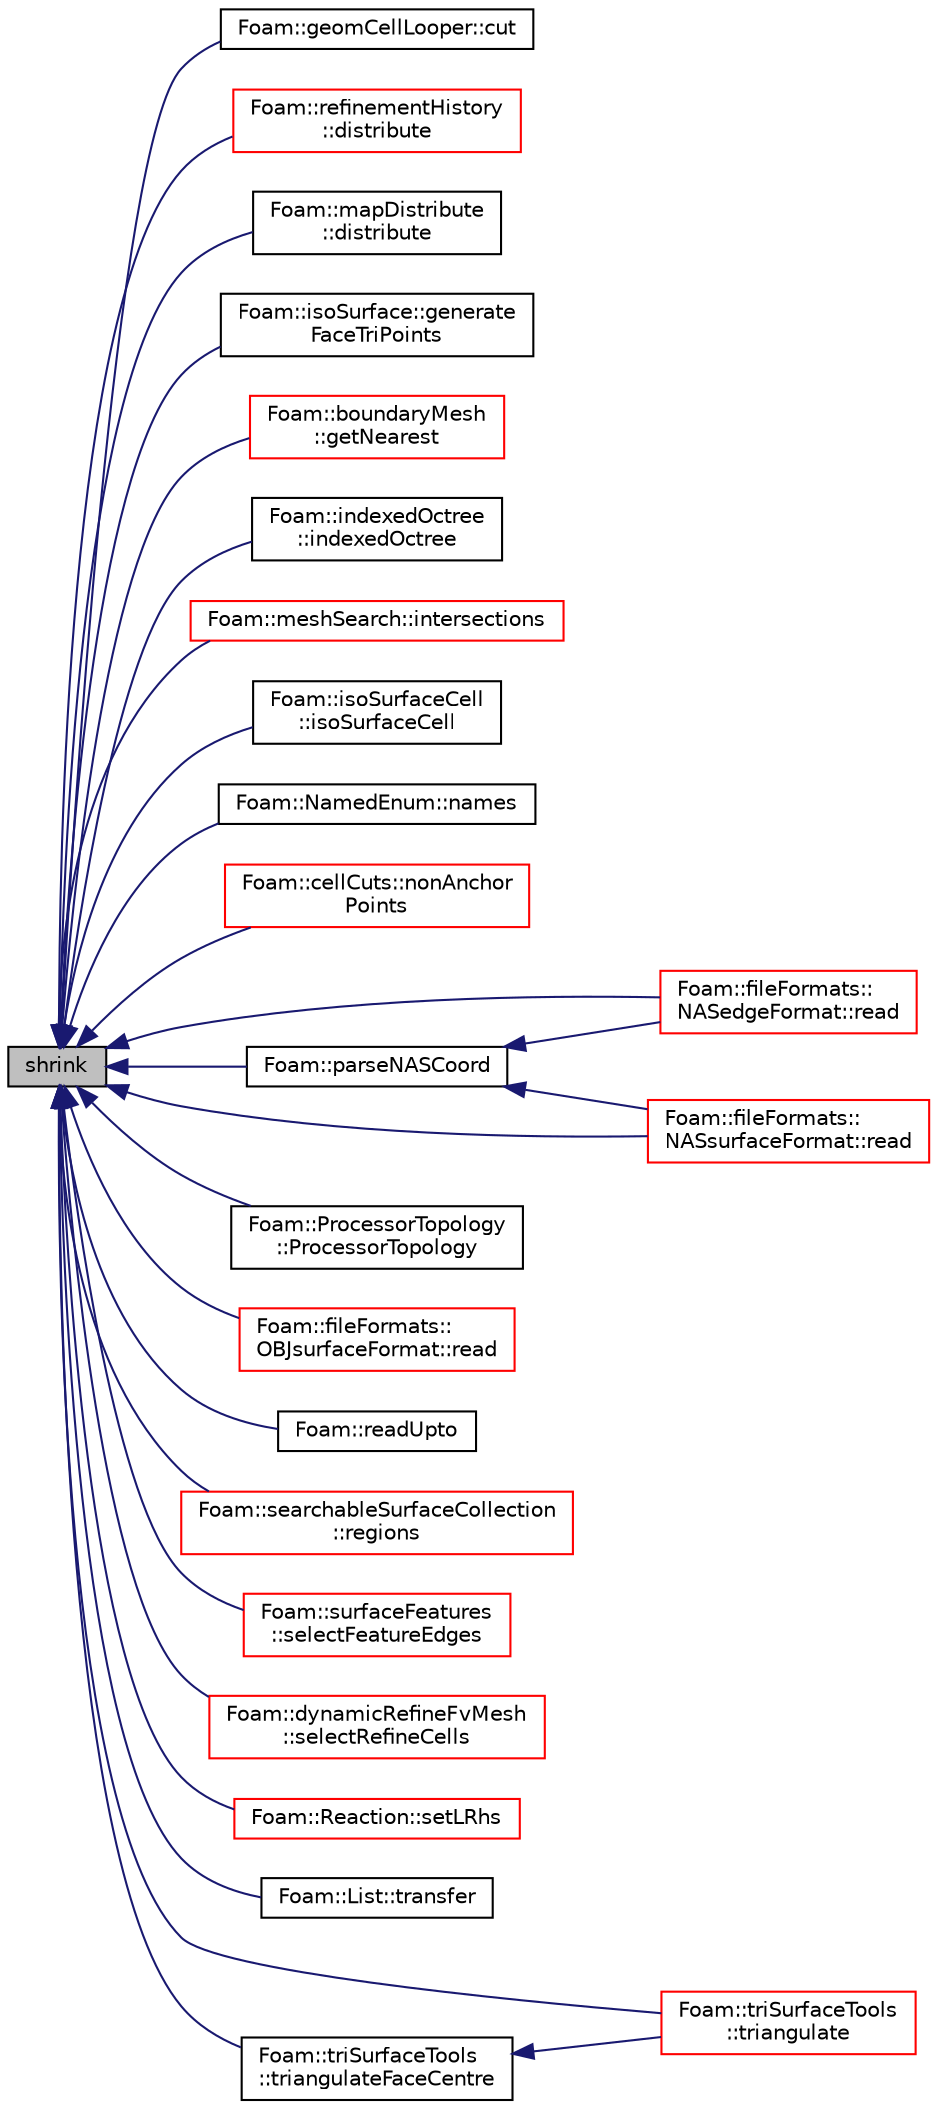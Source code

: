 digraph "shrink"
{
  bgcolor="transparent";
  edge [fontname="Helvetica",fontsize="10",labelfontname="Helvetica",labelfontsize="10"];
  node [fontname="Helvetica",fontsize="10",shape=record];
  rankdir="LR";
  Node1 [label="shrink",height=0.2,width=0.4,color="black", fillcolor="grey75", style="filled", fontcolor="black"];
  Node1 -> Node2 [dir="back",color="midnightblue",fontsize="10",style="solid",fontname="Helvetica"];
  Node2 [label="Foam::geomCellLooper::cut",height=0.2,width=0.4,color="black",URL="$a00930.html#a4b8ab8f7247f5431501510562ee9ba2a",tooltip="Same but now also base point of cut provided (instead of always. "];
  Node1 -> Node3 [dir="back",color="midnightblue",fontsize="10",style="solid",fontname="Helvetica"];
  Node3 [label="Foam::refinementHistory\l::distribute",height=0.2,width=0.4,color="red",URL="$a02160.html#a6be2dc3eb1d541aeb83ee0a2adcc0556",tooltip="Update local numbering for mesh redistribution. "];
  Node1 -> Node4 [dir="back",color="midnightblue",fontsize="10",style="solid",fontname="Helvetica"];
  Node4 [label="Foam::mapDistribute\l::distribute",height=0.2,width=0.4,color="black",URL="$a01432.html#af32e6a570b953bc59cf4186f65f998ca",tooltip="Distribute data using default commsType. "];
  Node1 -> Node5 [dir="back",color="midnightblue",fontsize="10",style="solid",fontname="Helvetica"];
  Node5 [label="Foam::isoSurface::generate\lFaceTriPoints",height=0.2,width=0.4,color="black",URL="$a01209.html#a69a37423df6775986899a3202148a875"];
  Node1 -> Node6 [dir="back",color="midnightblue",fontsize="10",style="solid",fontname="Helvetica"];
  Node6 [label="Foam::boundaryMesh\l::getNearest",height=0.2,width=0.4,color="red",URL="$a00150.html#afc0c1d142df9fc42e5efffdf1f144d3a",tooltip="Get bMesh index of nearest face for every boundary face in. "];
  Node1 -> Node7 [dir="back",color="midnightblue",fontsize="10",style="solid",fontname="Helvetica"];
  Node7 [label="Foam::indexedOctree\l::indexedOctree",height=0.2,width=0.4,color="black",URL="$a01069.html#a978ce256ab1d14271f9fe7bf722a5a12",tooltip="Construct from shapes. "];
  Node1 -> Node8 [dir="back",color="midnightblue",fontsize="10",style="solid",fontname="Helvetica"];
  Node8 [label="Foam::meshSearch::intersections",height=0.2,width=0.4,color="red",URL="$a01504.html#ac8bf48d32d0edf70564b549a79c0deac",tooltip="Find all intersections of boundary within segment pStart .. pEnd. "];
  Node1 -> Node9 [dir="back",color="midnightblue",fontsize="10",style="solid",fontname="Helvetica"];
  Node9 [label="Foam::isoSurfaceCell\l::isoSurfaceCell",height=0.2,width=0.4,color="black",URL="$a01210.html#a493a4ed208fd259e349c3f01290ccccc",tooltip="Construct from dictionary. "];
  Node1 -> Node10 [dir="back",color="midnightblue",fontsize="10",style="solid",fontname="Helvetica"];
  Node10 [label="Foam::NamedEnum::names",height=0.2,width=0.4,color="black",URL="$a01602.html#a7350da3a0edd92cd11e6c479c9967dc8"];
  Node1 -> Node11 [dir="back",color="midnightblue",fontsize="10",style="solid",fontname="Helvetica"];
  Node11 [label="Foam::cellCuts::nonAnchor\lPoints",height=0.2,width=0.4,color="red",URL="$a00207.html#a8787009bd3255baa9c0480bbe3df17e3",tooltip="Invert anchor point selection. "];
  Node1 -> Node12 [dir="back",color="midnightblue",fontsize="10",style="solid",fontname="Helvetica"];
  Node12 [label="Foam::parseNASCoord",height=0.2,width=0.4,color="black",URL="$a10974.html#a663c47a91dbc4b5b9064c385189002be"];
  Node12 -> Node13 [dir="back",color="midnightblue",fontsize="10",style="solid",fontname="Helvetica"];
  Node13 [label="Foam::fileFormats::\lNASedgeFormat::read",height=0.2,width=0.4,color="red",URL="$a01604.html#a464ebd67acbdff0014d4dae69e3ec4be",tooltip="Read from a file. "];
  Node12 -> Node14 [dir="back",color="midnightblue",fontsize="10",style="solid",fontname="Helvetica"];
  Node14 [label="Foam::fileFormats::\lNASsurfaceFormat::read",height=0.2,width=0.4,color="red",URL="$a01605.html#a464ebd67acbdff0014d4dae69e3ec4be",tooltip="Read from a file. "];
  Node1 -> Node15 [dir="back",color="midnightblue",fontsize="10",style="solid",fontname="Helvetica"];
  Node15 [label="Foam::ProcessorTopology\l::ProcessorTopology",height=0.2,width=0.4,color="black",URL="$a02037.html#aba0a7532b5920d3cc1daae3785a86ea5",tooltip="Construct from boundaryMesh. "];
  Node1 -> Node13 [dir="back",color="midnightblue",fontsize="10",style="solid",fontname="Helvetica"];
  Node1 -> Node16 [dir="back",color="midnightblue",fontsize="10",style="solid",fontname="Helvetica"];
  Node16 [label="Foam::fileFormats::\lOBJsurfaceFormat::read",height=0.2,width=0.4,color="red",URL="$a01730.html#a464ebd67acbdff0014d4dae69e3ec4be",tooltip="Read from file. "];
  Node1 -> Node14 [dir="back",color="midnightblue",fontsize="10",style="solid",fontname="Helvetica"];
  Node1 -> Node17 [dir="back",color="midnightblue",fontsize="10",style="solid",fontname="Helvetica"];
  Node17 [label="Foam::readUpto",height=0.2,width=0.4,color="black",URL="$a10974.html#adebc6d49ebf4c5b9e97e0e2f96d4c493"];
  Node1 -> Node18 [dir="back",color="midnightblue",fontsize="10",style="solid",fontname="Helvetica"];
  Node18 [label="Foam::searchableSurfaceCollection\l::regions",height=0.2,width=0.4,color="red",URL="$a02325.html#a1b4e11fff015ce4c7233ba1f88d6f3ac",tooltip="Names of regions. "];
  Node1 -> Node19 [dir="back",color="midnightblue",fontsize="10",style="solid",fontname="Helvetica"];
  Node19 [label="Foam::surfaceFeatures\l::selectFeatureEdges",height=0.2,width=0.4,color="red",URL="$a02551.html#a64c6ffeea50313e7c5f4ab5a651d690d",tooltip="Helper function: select a subset of featureEdges_. "];
  Node1 -> Node20 [dir="back",color="midnightblue",fontsize="10",style="solid",fontname="Helvetica"];
  Node20 [label="Foam::dynamicRefineFvMesh\l::selectRefineCells",height=0.2,width=0.4,color="red",URL="$a00615.html#a9348fddb91823c074b781046aa0cd05c",tooltip="Subset candidate cells for refinement. "];
  Node1 -> Node21 [dir="back",color="midnightblue",fontsize="10",style="solid",fontname="Helvetica"];
  Node21 [label="Foam::Reaction::setLRhs",height=0.2,width=0.4,color="red",URL="$a02141.html#a5ff69c41b3345ee1f99e8bf85967b433",tooltip="Construct the left- and right-hand-side reaction coefficients. "];
  Node1 -> Node22 [dir="back",color="midnightblue",fontsize="10",style="solid",fontname="Helvetica"];
  Node22 [label="Foam::List::transfer",height=0.2,width=0.4,color="black",URL="$a01391.html#a34794c2764b2d8c8a89cc382a070da2d",tooltip="Transfer the contents of the argument List into this list. "];
  Node1 -> Node23 [dir="back",color="midnightblue",fontsize="10",style="solid",fontname="Helvetica"];
  Node23 [label="Foam::triSurfaceTools\l::triangulate",height=0.2,width=0.4,color="red",URL="$a02768.html#abc610083203403b6a9406e6d0206150e",tooltip="Simple triangulation of (selected patches of) boundaryMesh. Needs. "];
  Node1 -> Node24 [dir="back",color="midnightblue",fontsize="10",style="solid",fontname="Helvetica"];
  Node24 [label="Foam::triSurfaceTools\l::triangulateFaceCentre",height=0.2,width=0.4,color="black",URL="$a02768.html#abf2be73c84828e0d5db6921bf8b57353",tooltip="Face-centre triangulation of (selected patches of) boundaryMesh. "];
  Node24 -> Node23 [dir="back",color="midnightblue",fontsize="10",style="solid",fontname="Helvetica"];
}
